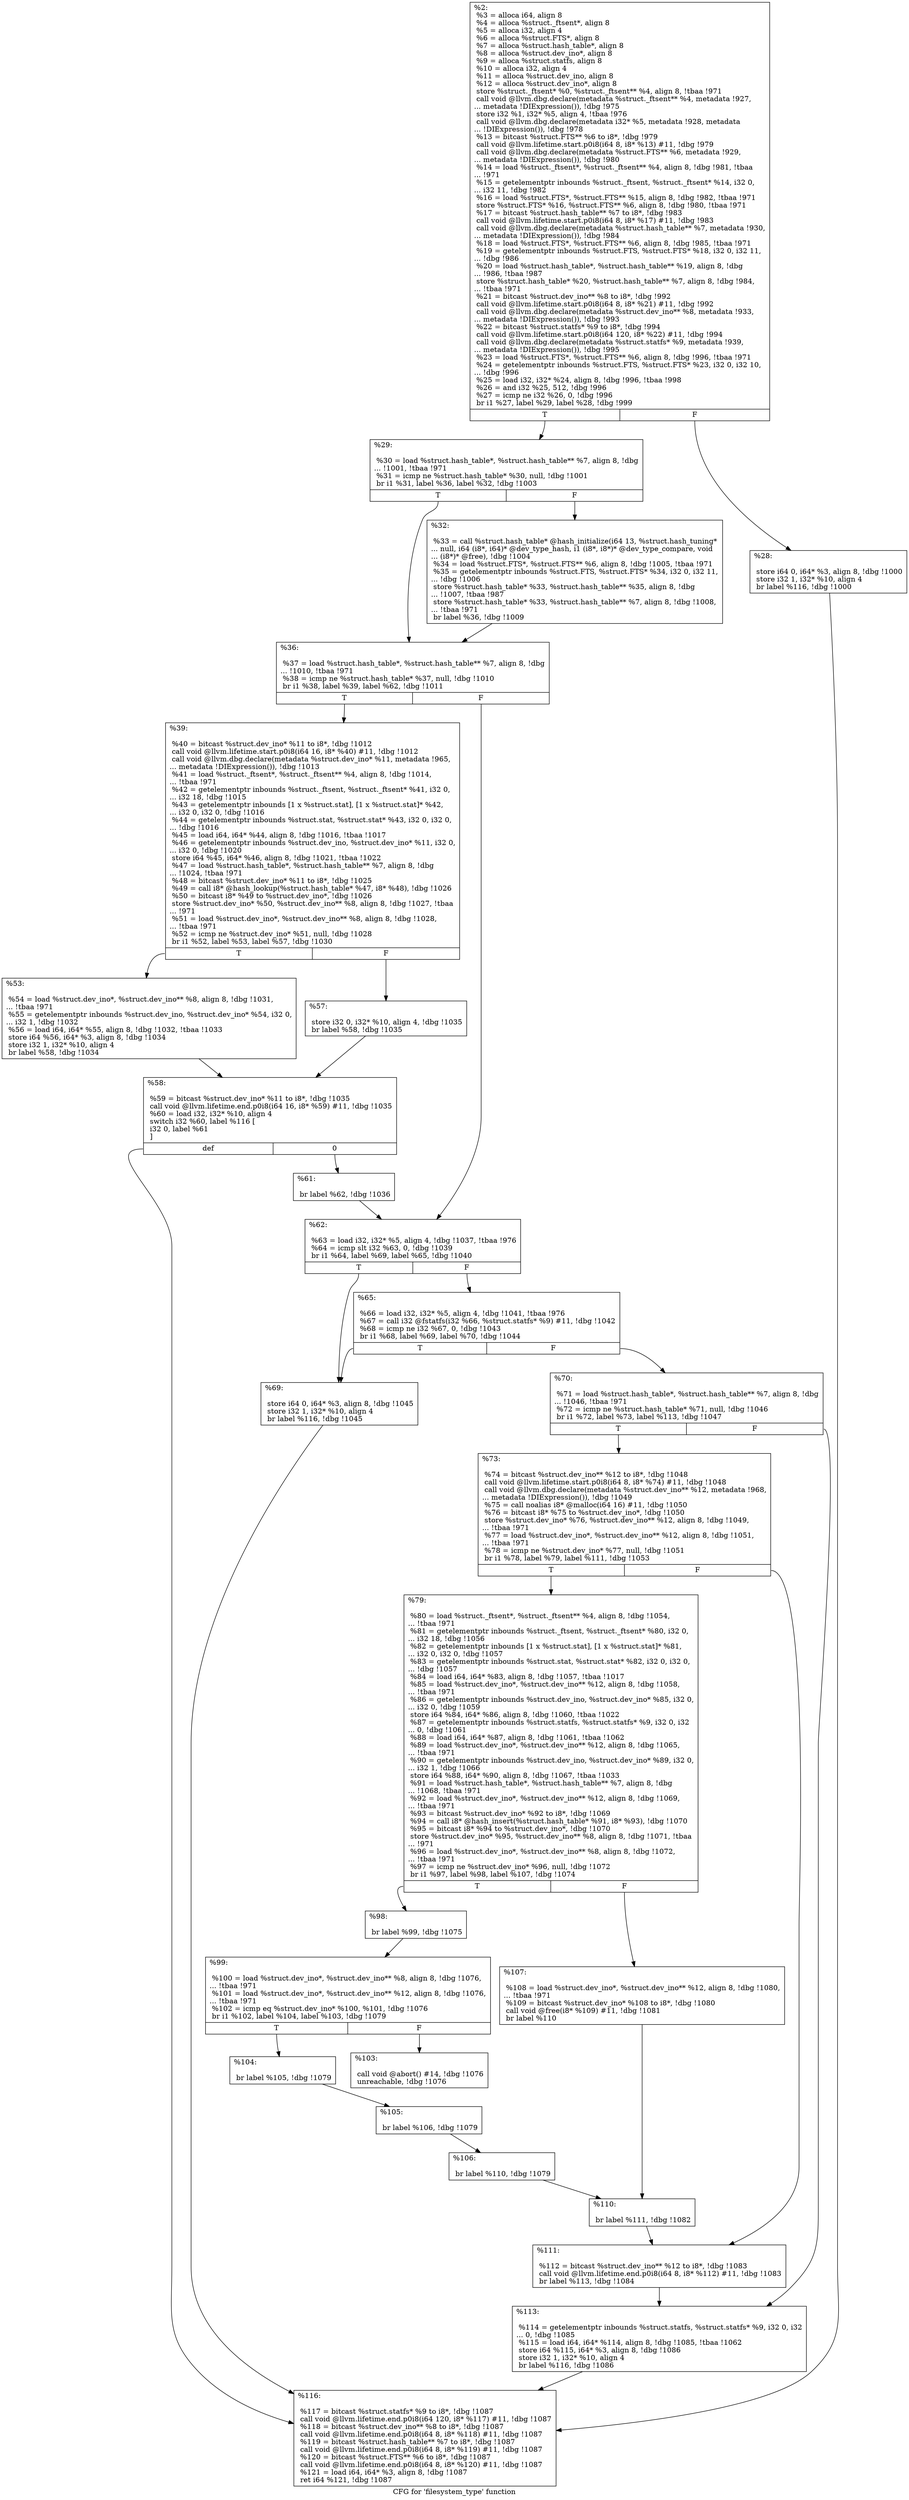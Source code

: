 digraph "CFG for 'filesystem_type' function" {
	label="CFG for 'filesystem_type' function";

	Node0x2445360 [shape=record,label="{%2:\l  %3 = alloca i64, align 8\l  %4 = alloca %struct._ftsent*, align 8\l  %5 = alloca i32, align 4\l  %6 = alloca %struct.FTS*, align 8\l  %7 = alloca %struct.hash_table*, align 8\l  %8 = alloca %struct.dev_ino*, align 8\l  %9 = alloca %struct.statfs, align 8\l  %10 = alloca i32, align 4\l  %11 = alloca %struct.dev_ino, align 8\l  %12 = alloca %struct.dev_ino*, align 8\l  store %struct._ftsent* %0, %struct._ftsent** %4, align 8, !tbaa !971\l  call void @llvm.dbg.declare(metadata %struct._ftsent** %4, metadata !927,\l... metadata !DIExpression()), !dbg !975\l  store i32 %1, i32* %5, align 4, !tbaa !976\l  call void @llvm.dbg.declare(metadata i32* %5, metadata !928, metadata\l... !DIExpression()), !dbg !978\l  %13 = bitcast %struct.FTS** %6 to i8*, !dbg !979\l  call void @llvm.lifetime.start.p0i8(i64 8, i8* %13) #11, !dbg !979\l  call void @llvm.dbg.declare(metadata %struct.FTS** %6, metadata !929,\l... metadata !DIExpression()), !dbg !980\l  %14 = load %struct._ftsent*, %struct._ftsent** %4, align 8, !dbg !981, !tbaa\l... !971\l  %15 = getelementptr inbounds %struct._ftsent, %struct._ftsent* %14, i32 0,\l... i32 11, !dbg !982\l  %16 = load %struct.FTS*, %struct.FTS** %15, align 8, !dbg !982, !tbaa !971\l  store %struct.FTS* %16, %struct.FTS** %6, align 8, !dbg !980, !tbaa !971\l  %17 = bitcast %struct.hash_table** %7 to i8*, !dbg !983\l  call void @llvm.lifetime.start.p0i8(i64 8, i8* %17) #11, !dbg !983\l  call void @llvm.dbg.declare(metadata %struct.hash_table** %7, metadata !930,\l... metadata !DIExpression()), !dbg !984\l  %18 = load %struct.FTS*, %struct.FTS** %6, align 8, !dbg !985, !tbaa !971\l  %19 = getelementptr inbounds %struct.FTS, %struct.FTS* %18, i32 0, i32 11,\l... !dbg !986\l  %20 = load %struct.hash_table*, %struct.hash_table** %19, align 8, !dbg\l... !986, !tbaa !987\l  store %struct.hash_table* %20, %struct.hash_table** %7, align 8, !dbg !984,\l... !tbaa !971\l  %21 = bitcast %struct.dev_ino** %8 to i8*, !dbg !992\l  call void @llvm.lifetime.start.p0i8(i64 8, i8* %21) #11, !dbg !992\l  call void @llvm.dbg.declare(metadata %struct.dev_ino** %8, metadata !933,\l... metadata !DIExpression()), !dbg !993\l  %22 = bitcast %struct.statfs* %9 to i8*, !dbg !994\l  call void @llvm.lifetime.start.p0i8(i64 120, i8* %22) #11, !dbg !994\l  call void @llvm.dbg.declare(metadata %struct.statfs* %9, metadata !939,\l... metadata !DIExpression()), !dbg !995\l  %23 = load %struct.FTS*, %struct.FTS** %6, align 8, !dbg !996, !tbaa !971\l  %24 = getelementptr inbounds %struct.FTS, %struct.FTS* %23, i32 0, i32 10,\l... !dbg !996\l  %25 = load i32, i32* %24, align 8, !dbg !996, !tbaa !998\l  %26 = and i32 %25, 512, !dbg !996\l  %27 = icmp ne i32 %26, 0, !dbg !996\l  br i1 %27, label %29, label %28, !dbg !999\l|{<s0>T|<s1>F}}"];
	Node0x2445360:s0 -> Node0x2449740;
	Node0x2445360:s1 -> Node0x24496f0;
	Node0x24496f0 [shape=record,label="{%28:\l\l  store i64 0, i64* %3, align 8, !dbg !1000\l  store i32 1, i32* %10, align 4\l  br label %116, !dbg !1000\l}"];
	Node0x24496f0 -> Node0x2449ec0;
	Node0x2449740 [shape=record,label="{%29:\l\l  %30 = load %struct.hash_table*, %struct.hash_table** %7, align 8, !dbg\l... !1001, !tbaa !971\l  %31 = icmp ne %struct.hash_table* %30, null, !dbg !1001\l  br i1 %31, label %36, label %32, !dbg !1003\l|{<s0>T|<s1>F}}"];
	Node0x2449740:s0 -> Node0x24497e0;
	Node0x2449740:s1 -> Node0x2449790;
	Node0x2449790 [shape=record,label="{%32:\l\l  %33 = call %struct.hash_table* @hash_initialize(i64 13, %struct.hash_tuning*\l... null, i64 (i8*, i64)* @dev_type_hash, i1 (i8*, i8*)* @dev_type_compare, void\l... (i8*)* @free), !dbg !1004\l  %34 = load %struct.FTS*, %struct.FTS** %6, align 8, !dbg !1005, !tbaa !971\l  %35 = getelementptr inbounds %struct.FTS, %struct.FTS* %34, i32 0, i32 11,\l... !dbg !1006\l  store %struct.hash_table* %33, %struct.hash_table** %35, align 8, !dbg\l... !1007, !tbaa !987\l  store %struct.hash_table* %33, %struct.hash_table** %7, align 8, !dbg !1008,\l... !tbaa !971\l  br label %36, !dbg !1009\l}"];
	Node0x2449790 -> Node0x24497e0;
	Node0x24497e0 [shape=record,label="{%36:\l\l  %37 = load %struct.hash_table*, %struct.hash_table** %7, align 8, !dbg\l... !1010, !tbaa !971\l  %38 = icmp ne %struct.hash_table* %37, null, !dbg !1010\l  br i1 %38, label %39, label %62, !dbg !1011\l|{<s0>T|<s1>F}}"];
	Node0x24497e0:s0 -> Node0x2449830;
	Node0x24497e0:s1 -> Node0x24499c0;
	Node0x2449830 [shape=record,label="{%39:\l\l  %40 = bitcast %struct.dev_ino* %11 to i8*, !dbg !1012\l  call void @llvm.lifetime.start.p0i8(i64 16, i8* %40) #11, !dbg !1012\l  call void @llvm.dbg.declare(metadata %struct.dev_ino* %11, metadata !965,\l... metadata !DIExpression()), !dbg !1013\l  %41 = load %struct._ftsent*, %struct._ftsent** %4, align 8, !dbg !1014,\l... !tbaa !971\l  %42 = getelementptr inbounds %struct._ftsent, %struct._ftsent* %41, i32 0,\l... i32 18, !dbg !1015\l  %43 = getelementptr inbounds [1 x %struct.stat], [1 x %struct.stat]* %42,\l... i32 0, i32 0, !dbg !1016\l  %44 = getelementptr inbounds %struct.stat, %struct.stat* %43, i32 0, i32 0,\l... !dbg !1016\l  %45 = load i64, i64* %44, align 8, !dbg !1016, !tbaa !1017\l  %46 = getelementptr inbounds %struct.dev_ino, %struct.dev_ino* %11, i32 0,\l... i32 0, !dbg !1020\l  store i64 %45, i64* %46, align 8, !dbg !1021, !tbaa !1022\l  %47 = load %struct.hash_table*, %struct.hash_table** %7, align 8, !dbg\l... !1024, !tbaa !971\l  %48 = bitcast %struct.dev_ino* %11 to i8*, !dbg !1025\l  %49 = call i8* @hash_lookup(%struct.hash_table* %47, i8* %48), !dbg !1026\l  %50 = bitcast i8* %49 to %struct.dev_ino*, !dbg !1026\l  store %struct.dev_ino* %50, %struct.dev_ino** %8, align 8, !dbg !1027, !tbaa\l... !971\l  %51 = load %struct.dev_ino*, %struct.dev_ino** %8, align 8, !dbg !1028,\l... !tbaa !971\l  %52 = icmp ne %struct.dev_ino* %51, null, !dbg !1028\l  br i1 %52, label %53, label %57, !dbg !1030\l|{<s0>T|<s1>F}}"];
	Node0x2449830:s0 -> Node0x2449880;
	Node0x2449830:s1 -> Node0x24498d0;
	Node0x2449880 [shape=record,label="{%53:\l\l  %54 = load %struct.dev_ino*, %struct.dev_ino** %8, align 8, !dbg !1031,\l... !tbaa !971\l  %55 = getelementptr inbounds %struct.dev_ino, %struct.dev_ino* %54, i32 0,\l... i32 1, !dbg !1032\l  %56 = load i64, i64* %55, align 8, !dbg !1032, !tbaa !1033\l  store i64 %56, i64* %3, align 8, !dbg !1034\l  store i32 1, i32* %10, align 4\l  br label %58, !dbg !1034\l}"];
	Node0x2449880 -> Node0x2449920;
	Node0x24498d0 [shape=record,label="{%57:\l\l  store i32 0, i32* %10, align 4, !dbg !1035\l  br label %58, !dbg !1035\l}"];
	Node0x24498d0 -> Node0x2449920;
	Node0x2449920 [shape=record,label="{%58:\l\l  %59 = bitcast %struct.dev_ino* %11 to i8*, !dbg !1035\l  call void @llvm.lifetime.end.p0i8(i64 16, i8* %59) #11, !dbg !1035\l  %60 = load i32, i32* %10, align 4\l  switch i32 %60, label %116 [\l    i32 0, label %61\l  ]\l|{<s0>def|<s1>0}}"];
	Node0x2449920:s0 -> Node0x2449ec0;
	Node0x2449920:s1 -> Node0x2449970;
	Node0x2449970 [shape=record,label="{%61:\l\l  br label %62, !dbg !1036\l}"];
	Node0x2449970 -> Node0x24499c0;
	Node0x24499c0 [shape=record,label="{%62:\l\l  %63 = load i32, i32* %5, align 4, !dbg !1037, !tbaa !976\l  %64 = icmp slt i32 %63, 0, !dbg !1039\l  br i1 %64, label %69, label %65, !dbg !1040\l|{<s0>T|<s1>F}}"];
	Node0x24499c0:s0 -> Node0x2449a60;
	Node0x24499c0:s1 -> Node0x2449a10;
	Node0x2449a10 [shape=record,label="{%65:\l\l  %66 = load i32, i32* %5, align 4, !dbg !1041, !tbaa !976\l  %67 = call i32 @fstatfs(i32 %66, %struct.statfs* %9) #11, !dbg !1042\l  %68 = icmp ne i32 %67, 0, !dbg !1043\l  br i1 %68, label %69, label %70, !dbg !1044\l|{<s0>T|<s1>F}}"];
	Node0x2449a10:s0 -> Node0x2449a60;
	Node0x2449a10:s1 -> Node0x2449ab0;
	Node0x2449a60 [shape=record,label="{%69:\l\l  store i64 0, i64* %3, align 8, !dbg !1045\l  store i32 1, i32* %10, align 4\l  br label %116, !dbg !1045\l}"];
	Node0x2449a60 -> Node0x2449ec0;
	Node0x2449ab0 [shape=record,label="{%70:\l\l  %71 = load %struct.hash_table*, %struct.hash_table** %7, align 8, !dbg\l... !1046, !tbaa !971\l  %72 = icmp ne %struct.hash_table* %71, null, !dbg !1046\l  br i1 %72, label %73, label %113, !dbg !1047\l|{<s0>T|<s1>F}}"];
	Node0x2449ab0:s0 -> Node0x2449b00;
	Node0x2449ab0:s1 -> Node0x2449e70;
	Node0x2449b00 [shape=record,label="{%73:\l\l  %74 = bitcast %struct.dev_ino** %12 to i8*, !dbg !1048\l  call void @llvm.lifetime.start.p0i8(i64 8, i8* %74) #11, !dbg !1048\l  call void @llvm.dbg.declare(metadata %struct.dev_ino** %12, metadata !968,\l... metadata !DIExpression()), !dbg !1049\l  %75 = call noalias i8* @malloc(i64 16) #11, !dbg !1050\l  %76 = bitcast i8* %75 to %struct.dev_ino*, !dbg !1050\l  store %struct.dev_ino* %76, %struct.dev_ino** %12, align 8, !dbg !1049,\l... !tbaa !971\l  %77 = load %struct.dev_ino*, %struct.dev_ino** %12, align 8, !dbg !1051,\l... !tbaa !971\l  %78 = icmp ne %struct.dev_ino* %77, null, !dbg !1051\l  br i1 %78, label %79, label %111, !dbg !1053\l|{<s0>T|<s1>F}}"];
	Node0x2449b00:s0 -> Node0x2449b50;
	Node0x2449b00:s1 -> Node0x2449e20;
	Node0x2449b50 [shape=record,label="{%79:\l\l  %80 = load %struct._ftsent*, %struct._ftsent** %4, align 8, !dbg !1054,\l... !tbaa !971\l  %81 = getelementptr inbounds %struct._ftsent, %struct._ftsent* %80, i32 0,\l... i32 18, !dbg !1056\l  %82 = getelementptr inbounds [1 x %struct.stat], [1 x %struct.stat]* %81,\l... i32 0, i32 0, !dbg !1057\l  %83 = getelementptr inbounds %struct.stat, %struct.stat* %82, i32 0, i32 0,\l... !dbg !1057\l  %84 = load i64, i64* %83, align 8, !dbg !1057, !tbaa !1017\l  %85 = load %struct.dev_ino*, %struct.dev_ino** %12, align 8, !dbg !1058,\l... !tbaa !971\l  %86 = getelementptr inbounds %struct.dev_ino, %struct.dev_ino* %85, i32 0,\l... i32 0, !dbg !1059\l  store i64 %84, i64* %86, align 8, !dbg !1060, !tbaa !1022\l  %87 = getelementptr inbounds %struct.statfs, %struct.statfs* %9, i32 0, i32\l... 0, !dbg !1061\l  %88 = load i64, i64* %87, align 8, !dbg !1061, !tbaa !1062\l  %89 = load %struct.dev_ino*, %struct.dev_ino** %12, align 8, !dbg !1065,\l... !tbaa !971\l  %90 = getelementptr inbounds %struct.dev_ino, %struct.dev_ino* %89, i32 0,\l... i32 1, !dbg !1066\l  store i64 %88, i64* %90, align 8, !dbg !1067, !tbaa !1033\l  %91 = load %struct.hash_table*, %struct.hash_table** %7, align 8, !dbg\l... !1068, !tbaa !971\l  %92 = load %struct.dev_ino*, %struct.dev_ino** %12, align 8, !dbg !1069,\l... !tbaa !971\l  %93 = bitcast %struct.dev_ino* %92 to i8*, !dbg !1069\l  %94 = call i8* @hash_insert(%struct.hash_table* %91, i8* %93), !dbg !1070\l  %95 = bitcast i8* %94 to %struct.dev_ino*, !dbg !1070\l  store %struct.dev_ino* %95, %struct.dev_ino** %8, align 8, !dbg !1071, !tbaa\l... !971\l  %96 = load %struct.dev_ino*, %struct.dev_ino** %8, align 8, !dbg !1072,\l... !tbaa !971\l  %97 = icmp ne %struct.dev_ino* %96, null, !dbg !1072\l  br i1 %97, label %98, label %107, !dbg !1074\l|{<s0>T|<s1>F}}"];
	Node0x2449b50:s0 -> Node0x2449ba0;
	Node0x2449b50:s1 -> Node0x2449d80;
	Node0x2449ba0 [shape=record,label="{%98:\l\l  br label %99, !dbg !1075\l}"];
	Node0x2449ba0 -> Node0x2449bf0;
	Node0x2449bf0 [shape=record,label="{%99:\l\l  %100 = load %struct.dev_ino*, %struct.dev_ino** %8, align 8, !dbg !1076,\l... !tbaa !971\l  %101 = load %struct.dev_ino*, %struct.dev_ino** %12, align 8, !dbg !1076,\l... !tbaa !971\l  %102 = icmp eq %struct.dev_ino* %100, %101, !dbg !1076\l  br i1 %102, label %104, label %103, !dbg !1079\l|{<s0>T|<s1>F}}"];
	Node0x2449bf0:s0 -> Node0x2449c90;
	Node0x2449bf0:s1 -> Node0x2449c40;
	Node0x2449c40 [shape=record,label="{%103:\l\l  call void @abort() #14, !dbg !1076\l  unreachable, !dbg !1076\l}"];
	Node0x2449c90 [shape=record,label="{%104:\l\l  br label %105, !dbg !1079\l}"];
	Node0x2449c90 -> Node0x2449ce0;
	Node0x2449ce0 [shape=record,label="{%105:\l\l  br label %106, !dbg !1079\l}"];
	Node0x2449ce0 -> Node0x2449d30;
	Node0x2449d30 [shape=record,label="{%106:\l\l  br label %110, !dbg !1079\l}"];
	Node0x2449d30 -> Node0x2449dd0;
	Node0x2449d80 [shape=record,label="{%107:\l\l  %108 = load %struct.dev_ino*, %struct.dev_ino** %12, align 8, !dbg !1080,\l... !tbaa !971\l  %109 = bitcast %struct.dev_ino* %108 to i8*, !dbg !1080\l  call void @free(i8* %109) #11, !dbg !1081\l  br label %110\l}"];
	Node0x2449d80 -> Node0x2449dd0;
	Node0x2449dd0 [shape=record,label="{%110:\l\l  br label %111, !dbg !1082\l}"];
	Node0x2449dd0 -> Node0x2449e20;
	Node0x2449e20 [shape=record,label="{%111:\l\l  %112 = bitcast %struct.dev_ino** %12 to i8*, !dbg !1083\l  call void @llvm.lifetime.end.p0i8(i64 8, i8* %112) #11, !dbg !1083\l  br label %113, !dbg !1084\l}"];
	Node0x2449e20 -> Node0x2449e70;
	Node0x2449e70 [shape=record,label="{%113:\l\l  %114 = getelementptr inbounds %struct.statfs, %struct.statfs* %9, i32 0, i32\l... 0, !dbg !1085\l  %115 = load i64, i64* %114, align 8, !dbg !1085, !tbaa !1062\l  store i64 %115, i64* %3, align 8, !dbg !1086\l  store i32 1, i32* %10, align 4\l  br label %116, !dbg !1086\l}"];
	Node0x2449e70 -> Node0x2449ec0;
	Node0x2449ec0 [shape=record,label="{%116:\l\l  %117 = bitcast %struct.statfs* %9 to i8*, !dbg !1087\l  call void @llvm.lifetime.end.p0i8(i64 120, i8* %117) #11, !dbg !1087\l  %118 = bitcast %struct.dev_ino** %8 to i8*, !dbg !1087\l  call void @llvm.lifetime.end.p0i8(i64 8, i8* %118) #11, !dbg !1087\l  %119 = bitcast %struct.hash_table** %7 to i8*, !dbg !1087\l  call void @llvm.lifetime.end.p0i8(i64 8, i8* %119) #11, !dbg !1087\l  %120 = bitcast %struct.FTS** %6 to i8*, !dbg !1087\l  call void @llvm.lifetime.end.p0i8(i64 8, i8* %120) #11, !dbg !1087\l  %121 = load i64, i64* %3, align 8, !dbg !1087\l  ret i64 %121, !dbg !1087\l}"];
}
